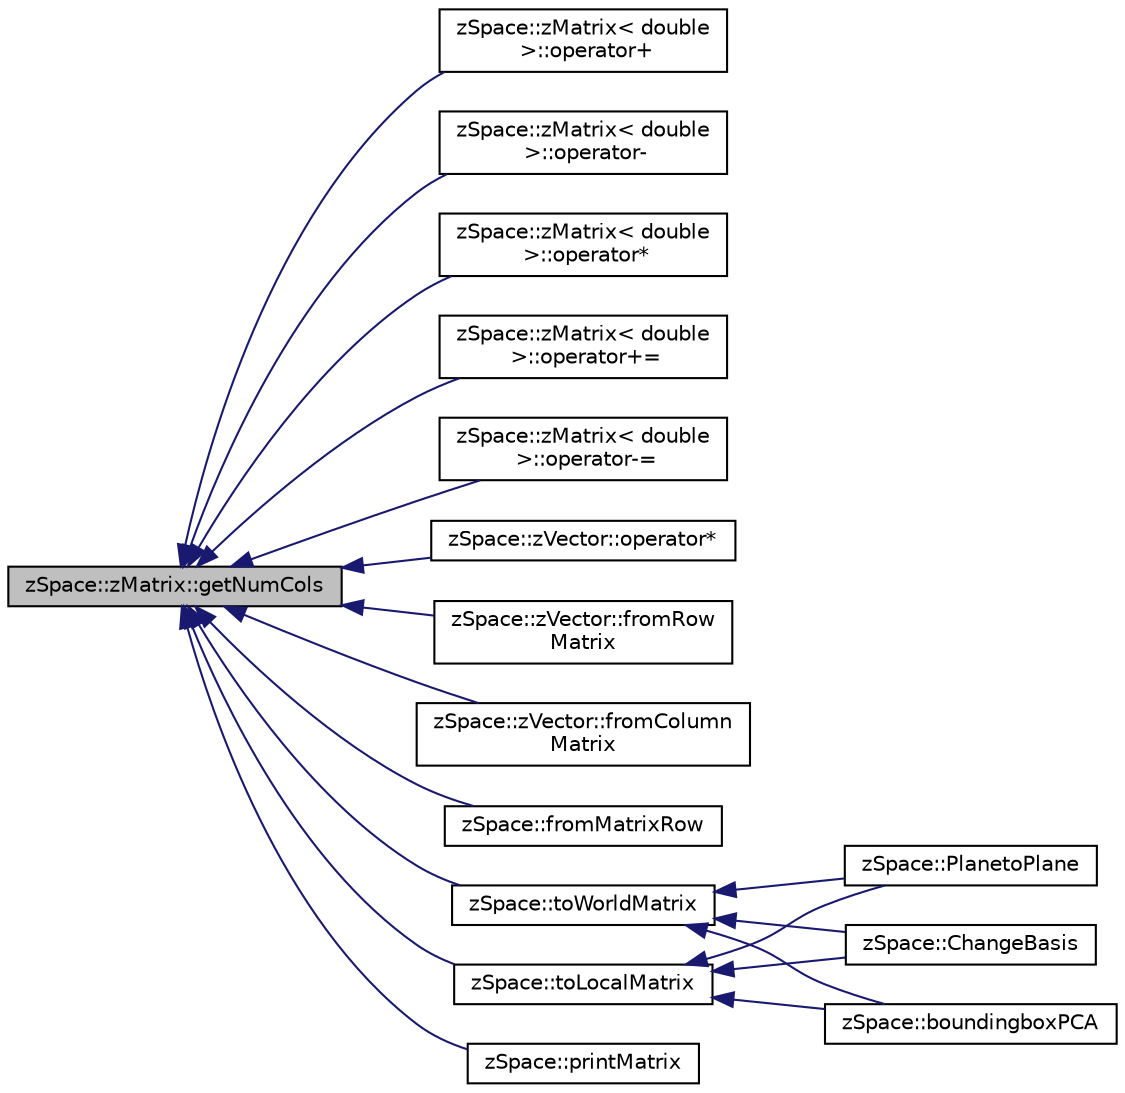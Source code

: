 digraph "zSpace::zMatrix::getNumCols"
{
  edge [fontname="Helvetica",fontsize="10",labelfontname="Helvetica",labelfontsize="10"];
  node [fontname="Helvetica",fontsize="10",shape=record];
  rankdir="LR";
  Node27 [label="zSpace::zMatrix::getNumCols",height=0.2,width=0.4,color="black", fillcolor="grey75", style="filled", fontcolor="black"];
  Node27 -> Node28 [dir="back",color="midnightblue",fontsize="10",style="solid",fontname="Helvetica"];
  Node28 [label="zSpace::zMatrix\< double\l \>::operator+",height=0.2,width=0.4,color="black", fillcolor="white", style="filled",URL="$classz_space_1_1z_matrix.html#a26441ad72e77c2954829e24a78f8df82",tooltip="This operator is used for matrix addition. "];
  Node27 -> Node29 [dir="back",color="midnightblue",fontsize="10",style="solid",fontname="Helvetica"];
  Node29 [label="zSpace::zMatrix\< double\l \>::operator-",height=0.2,width=0.4,color="black", fillcolor="white", style="filled",URL="$classz_space_1_1z_matrix.html#afaa326b6909e926cb4848ba78654e973",tooltip="This operator is used for matrix subtraction. "];
  Node27 -> Node30 [dir="back",color="midnightblue",fontsize="10",style="solid",fontname="Helvetica"];
  Node30 [label="zSpace::zMatrix\< double\l \>::operator*",height=0.2,width=0.4,color="black", fillcolor="white", style="filled",URL="$classz_space_1_1z_matrix.html#add605d3bcc6aab142a799671171821e8",tooltip="This operator is used for matrix multiplication. "];
  Node27 -> Node31 [dir="back",color="midnightblue",fontsize="10",style="solid",fontname="Helvetica"];
  Node31 [label="zSpace::zMatrix\< double\l \>::operator+=",height=0.2,width=0.4,color="black", fillcolor="white", style="filled",URL="$classz_space_1_1z_matrix.html#af1ce91b548b450da6a2573280694fc69",tooltip="This operator is used for matrix addition and assigment of the result to the current matrix..."];
  Node27 -> Node32 [dir="back",color="midnightblue",fontsize="10",style="solid",fontname="Helvetica"];
  Node32 [label="zSpace::zMatrix\< double\l \>::operator-=",height=0.2,width=0.4,color="black", fillcolor="white", style="filled",URL="$classz_space_1_1z_matrix.html#afcbeb89e1fec61a8ae71c921fb5c1be7",tooltip="This operator is used for matrix subtraction and assigment of the result to the current matrix..."];
  Node27 -> Node33 [dir="back",color="midnightblue",fontsize="10",style="solid",fontname="Helvetica"];
  Node33 [label="zSpace::zVector::operator*",height=0.2,width=0.4,color="black", fillcolor="white", style="filled",URL="$classz_space_1_1z_vector.html#a8e674c9f4e04a4685f0571f95734ca82",tooltip="This operator is used for 4x4 / 3X3 matrix muliplication of a vector. "];
  Node27 -> Node34 [dir="back",color="midnightblue",fontsize="10",style="solid",fontname="Helvetica"];
  Node34 [label="zSpace::zVector::fromRow\lMatrix",height=0.2,width=0.4,color="black", fillcolor="white", style="filled",URL="$classz_space_1_1z_vector.html#a10c955506bd52a5a845e58f680632b50",tooltip="This method returns the vector from the input row matrix. "];
  Node27 -> Node35 [dir="back",color="midnightblue",fontsize="10",style="solid",fontname="Helvetica"];
  Node35 [label="zSpace::zVector::fromColumn\lMatrix",height=0.2,width=0.4,color="black", fillcolor="white", style="filled",URL="$classz_space_1_1z_vector.html#a12b8d25bfa4d24a70e24faeb5114931e",tooltip="This method returns the vector from the input column matrix. "];
  Node27 -> Node36 [dir="back",color="midnightblue",fontsize="10",style="solid",fontname="Helvetica"];
  Node36 [label="zSpace::fromMatrixRow",height=0.2,width=0.4,color="black", fillcolor="white", style="filled",URL="$group__z_vector_matrix_utilities.html#ga8a6437d21ef1d59766c0660d2837b84f",tooltip="This method a zVector from the input matrix row. "];
  Node27 -> Node37 [dir="back",color="midnightblue",fontsize="10",style="solid",fontname="Helvetica"];
  Node37 [label="zSpace::toWorldMatrix",height=0.2,width=0.4,color="black", fillcolor="white", style="filled",URL="$group__z_vector_matrix_utilities.html#gae38960f4001de62196fbdacc7c8be53e",tooltip="This method computes the tranformation to the world space of the input 4x4 matrix. "];
  Node37 -> Node38 [dir="back",color="midnightblue",fontsize="10",style="solid",fontname="Helvetica"];
  Node38 [label="zSpace::PlanetoPlane",height=0.2,width=0.4,color="black", fillcolor="white", style="filled",URL="$group__z_vector_matrix_utilities.html#ga5ca0bb8666f0cb1b43fc6de191f3cfaa",tooltip="This method computes the tranformation from one 4X4 matrix to another. "];
  Node37 -> Node39 [dir="back",color="midnightblue",fontsize="10",style="solid",fontname="Helvetica"];
  Node39 [label="zSpace::ChangeBasis",height=0.2,width=0.4,color="black", fillcolor="white", style="filled",URL="$group__z_vector_matrix_utilities.html#ga60aec2272693d052ec4cf78de73b4572",tooltip="This method computes the tranformation to change the baseis from one 4X4 matrix to another..."];
  Node37 -> Node40 [dir="back",color="midnightblue",fontsize="10",style="solid",fontname="Helvetica"];
  Node40 [label="zSpace::boundingboxPCA",height=0.2,width=0.4,color="black", fillcolor="white", style="filled",URL="$group__z_vector_matrix_utilities.html#gae2aefe021083b57bd53dd24d34704dbf",tooltip="This method computes the bounding box for the given points using PCA. "];
  Node27 -> Node41 [dir="back",color="midnightblue",fontsize="10",style="solid",fontname="Helvetica"];
  Node41 [label="zSpace::toLocalMatrix",height=0.2,width=0.4,color="black", fillcolor="white", style="filled",URL="$group__z_vector_matrix_utilities.html#ga512c22d67a286a9d266a30c4944ce5e9",tooltip="This method computes the tranformation to the local space of the input 4x4 matrix. "];
  Node41 -> Node38 [dir="back",color="midnightblue",fontsize="10",style="solid",fontname="Helvetica"];
  Node41 -> Node39 [dir="back",color="midnightblue",fontsize="10",style="solid",fontname="Helvetica"];
  Node41 -> Node40 [dir="back",color="midnightblue",fontsize="10",style="solid",fontname="Helvetica"];
  Node27 -> Node42 [dir="back",color="midnightblue",fontsize="10",style="solid",fontname="Helvetica"];
  Node42 [label="zSpace::printMatrix",height=0.2,width=0.4,color="black", fillcolor="white", style="filled",URL="$group__z_print_utilities.html#ga39c1cea9e659a5977a50288ddc9e399b",tooltip="This methods prints the zMatrix values to the console. "];
}
